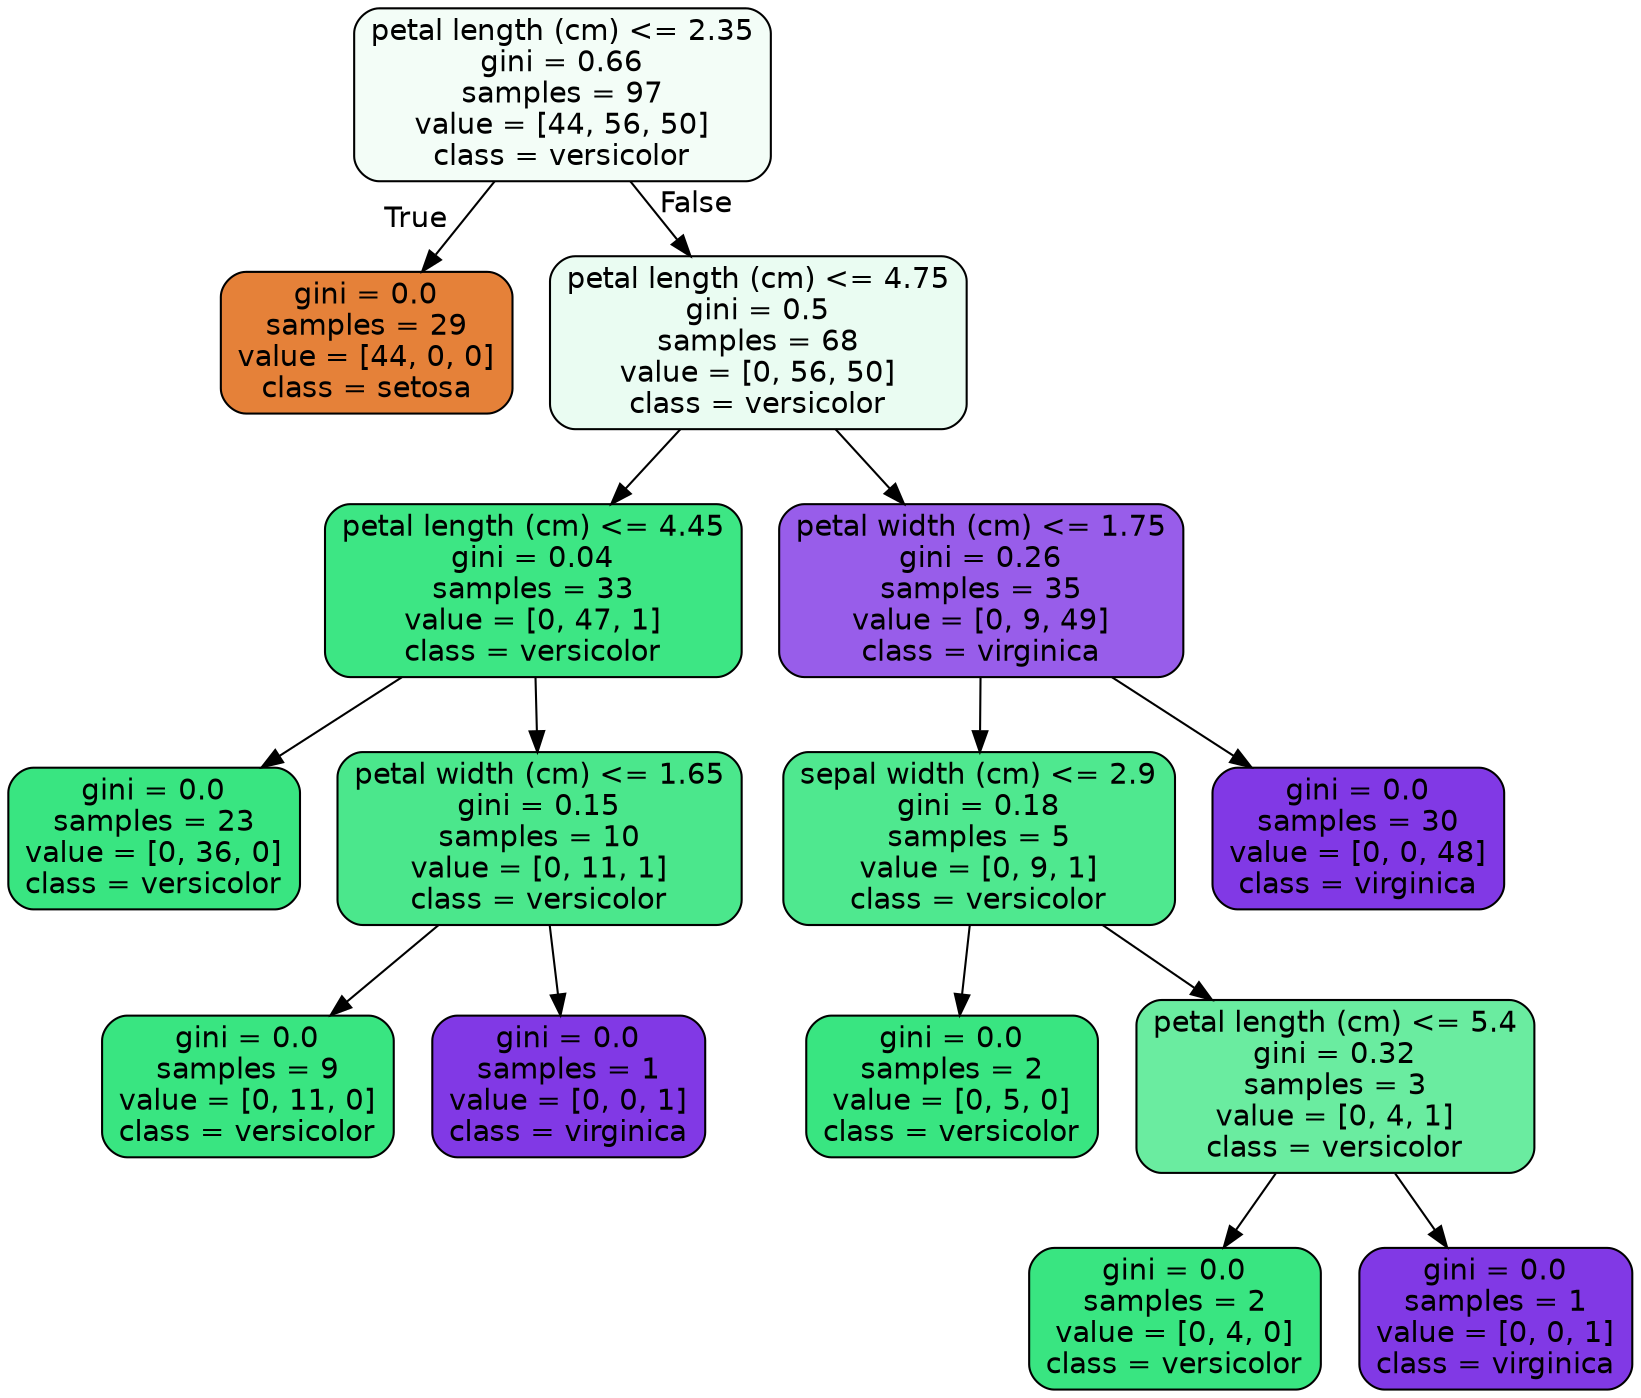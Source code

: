 digraph Tree {
node [shape=box, style="filled, rounded", color="black", fontname="helvetica"] ;
edge [fontname="helvetica"] ;
0 [label="petal length (cm) <= 2.35\ngini = 0.66\nsamples = 97\nvalue = [44, 56, 50]\nclass = versicolor", fillcolor="#f3fdf7"] ;
1 [label="gini = 0.0\nsamples = 29\nvalue = [44, 0, 0]\nclass = setosa", fillcolor="#e58139"] ;
0 -> 1 [labeldistance=2.5, labelangle=45, headlabel="True"] ;
2 [label="petal length (cm) <= 4.75\ngini = 0.5\nsamples = 68\nvalue = [0, 56, 50]\nclass = versicolor", fillcolor="#eafcf2"] ;
0 -> 2 [labeldistance=2.5, labelangle=-45, headlabel="False"] ;
3 [label="petal length (cm) <= 4.45\ngini = 0.04\nsamples = 33\nvalue = [0, 47, 1]\nclass = versicolor", fillcolor="#3de684"] ;
2 -> 3 ;
4 [label="gini = 0.0\nsamples = 23\nvalue = [0, 36, 0]\nclass = versicolor", fillcolor="#39e581"] ;
3 -> 4 ;
5 [label="petal width (cm) <= 1.65\ngini = 0.15\nsamples = 10\nvalue = [0, 11, 1]\nclass = versicolor", fillcolor="#4be78c"] ;
3 -> 5 ;
6 [label="gini = 0.0\nsamples = 9\nvalue = [0, 11, 0]\nclass = versicolor", fillcolor="#39e581"] ;
5 -> 6 ;
7 [label="gini = 0.0\nsamples = 1\nvalue = [0, 0, 1]\nclass = virginica", fillcolor="#8139e5"] ;
5 -> 7 ;
8 [label="petal width (cm) <= 1.75\ngini = 0.26\nsamples = 35\nvalue = [0, 9, 49]\nclass = virginica", fillcolor="#985dea"] ;
2 -> 8 ;
9 [label="sepal width (cm) <= 2.9\ngini = 0.18\nsamples = 5\nvalue = [0, 9, 1]\nclass = versicolor", fillcolor="#4fe88f"] ;
8 -> 9 ;
10 [label="gini = 0.0\nsamples = 2\nvalue = [0, 5, 0]\nclass = versicolor", fillcolor="#39e581"] ;
9 -> 10 ;
11 [label="petal length (cm) <= 5.4\ngini = 0.32\nsamples = 3\nvalue = [0, 4, 1]\nclass = versicolor", fillcolor="#6aeca0"] ;
9 -> 11 ;
12 [label="gini = 0.0\nsamples = 2\nvalue = [0, 4, 0]\nclass = versicolor", fillcolor="#39e581"] ;
11 -> 12 ;
13 [label="gini = 0.0\nsamples = 1\nvalue = [0, 0, 1]\nclass = virginica", fillcolor="#8139e5"] ;
11 -> 13 ;
14 [label="gini = 0.0\nsamples = 30\nvalue = [0, 0, 48]\nclass = virginica", fillcolor="#8139e5"] ;
8 -> 14 ;
}